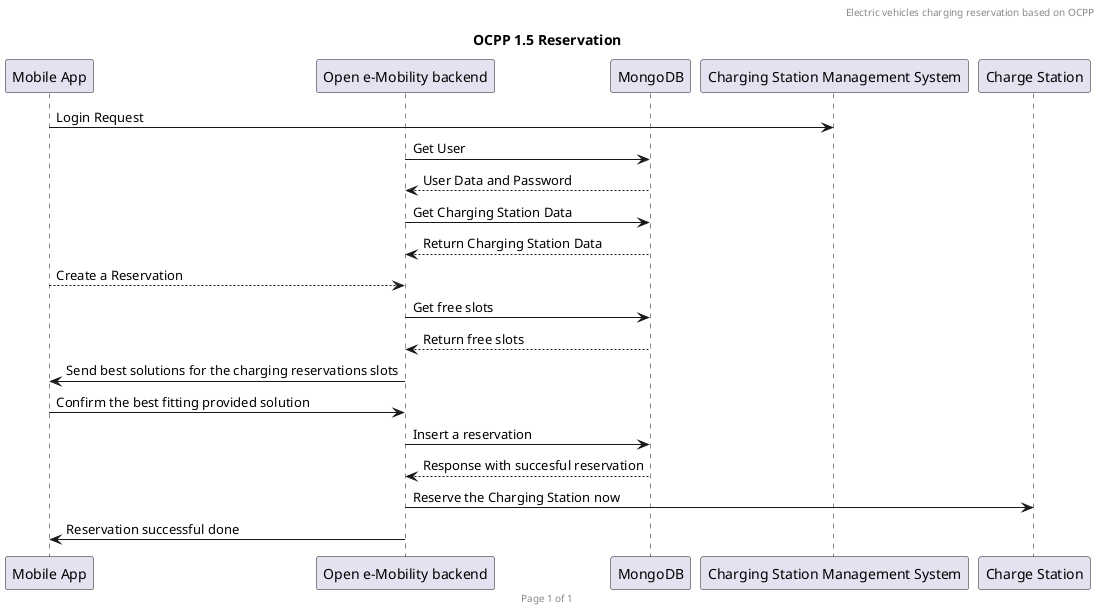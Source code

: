@startuml

title OCPP 1.5 Reservation
header Electric vehicles charging reservation based on OCPP
footer Page %page% of %lastpage%

participant "Mobile App" as mobile
participant "Open e-Mobility backend" as backend
participant "MongoDB" as db
participant "Charging Station Management System" as csms
participant "Charge Station" as cs

mobile -> csms: Login Request
backend -> db: Get User
db --> backend: User Data and Password
backend -> db: Get Charging Station Data
db --> backend: Return Charging Station Data
mobile --> backend: Create a Reservation
backend -> db: Get free slots
db --> backend: Return free slots

backend -> mobile: Send best solutions for the charging reservations slots
mobile -> backend: Confirm the best fitting provided solution

backend -> db: Insert a reservation
db --> backend: Response with succesful reservation

backend -> cs: Reserve the Charging Station now
backend -> mobile: Reservation successful done

@enduml